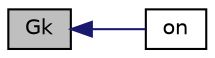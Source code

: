 digraph "Gk"
{
  bgcolor="transparent";
  edge [fontname="Helvetica",fontsize="10",labelfontname="Helvetica",labelfontsize="10"];
  node [fontname="Helvetica",fontsize="10",shape=record];
  rankdir="LR";
  Node1 [label="Gk",height=0.2,width=0.4,color="black", fillcolor="grey75", style="filled", fontcolor="black"];
  Node1 -> Node2 [dir="back",color="midnightblue",fontsize="10",style="solid",fontname="Helvetica"];
  Node2 [label="on",height=0.2,width=0.4,color="black",URL="$a01826.html#a82b061d2ffc95ce27622b10198aff46e",tooltip="Return true if the drag model is switched on. "];
}
